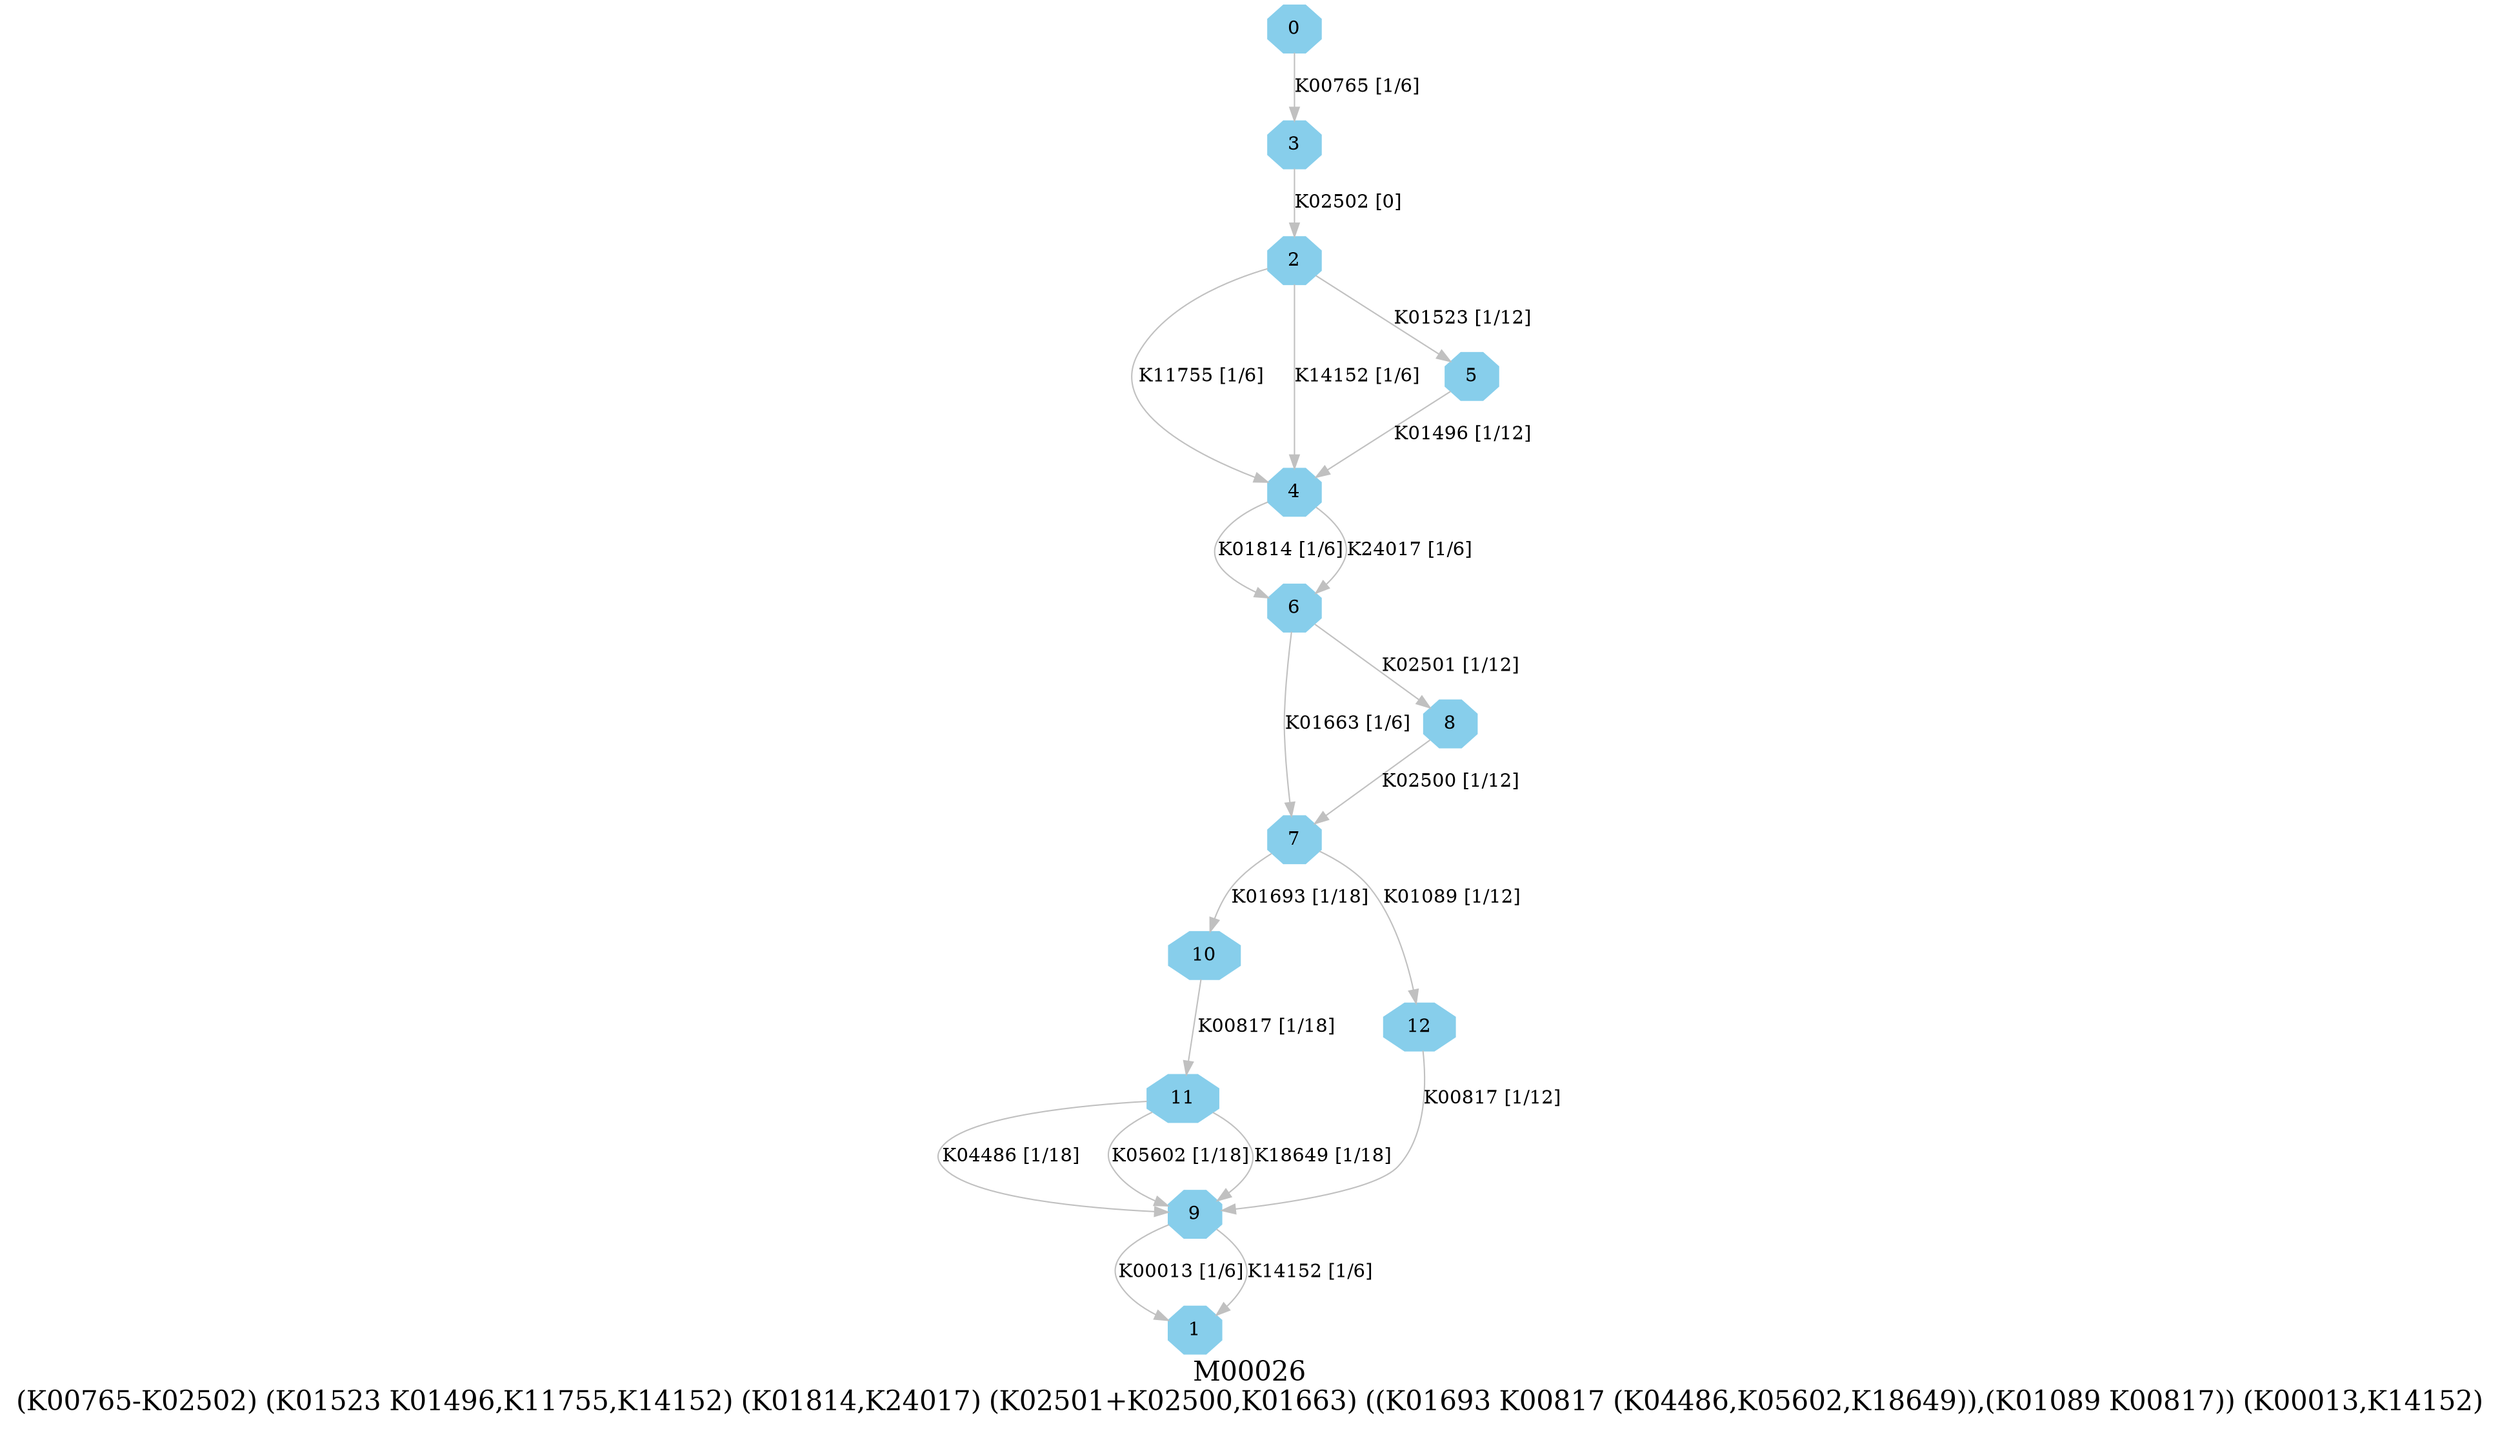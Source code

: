 digraph G {
graph [label="M00026
(K00765-K02502) (K01523 K01496,K11755,K14152) (K01814,K24017) (K02501+K02500,K01663) ((K01693 K00817 (K04486,K05602,K18649)),(K01089 K00817)) (K00013,K14152)",fontsize=20];
node [shape=box,style=filled];
edge [len=3,color=grey];
{node [width=.3,height=.3,shape=octagon,style=filled,color=skyblue] 0 1 2 3 4 5 6 7 8 9 10 11 12 }
0 -> 3 [label="K00765 [1/6]"];
2 -> 5 [label="K01523 [1/12]"];
2 -> 4 [label="K11755 [1/6]"];
2 -> 4 [label="K14152 [1/6]"];
3 -> 2 [label="K02502 [0]"];
4 -> 6 [label="K01814 [1/6]"];
4 -> 6 [label="K24017 [1/6]"];
5 -> 4 [label="K01496 [1/12]"];
6 -> 8 [label="K02501 [1/12]"];
6 -> 7 [label="K01663 [1/6]"];
7 -> 10 [label="K01693 [1/18]"];
7 -> 12 [label="K01089 [1/12]"];
8 -> 7 [label="K02500 [1/12]"];
9 -> 1 [label="K00013 [1/6]"];
9 -> 1 [label="K14152 [1/6]"];
10 -> 11 [label="K00817 [1/18]"];
11 -> 9 [label="K04486 [1/18]"];
11 -> 9 [label="K05602 [1/18]"];
11 -> 9 [label="K18649 [1/18]"];
12 -> 9 [label="K00817 [1/12]"];
}